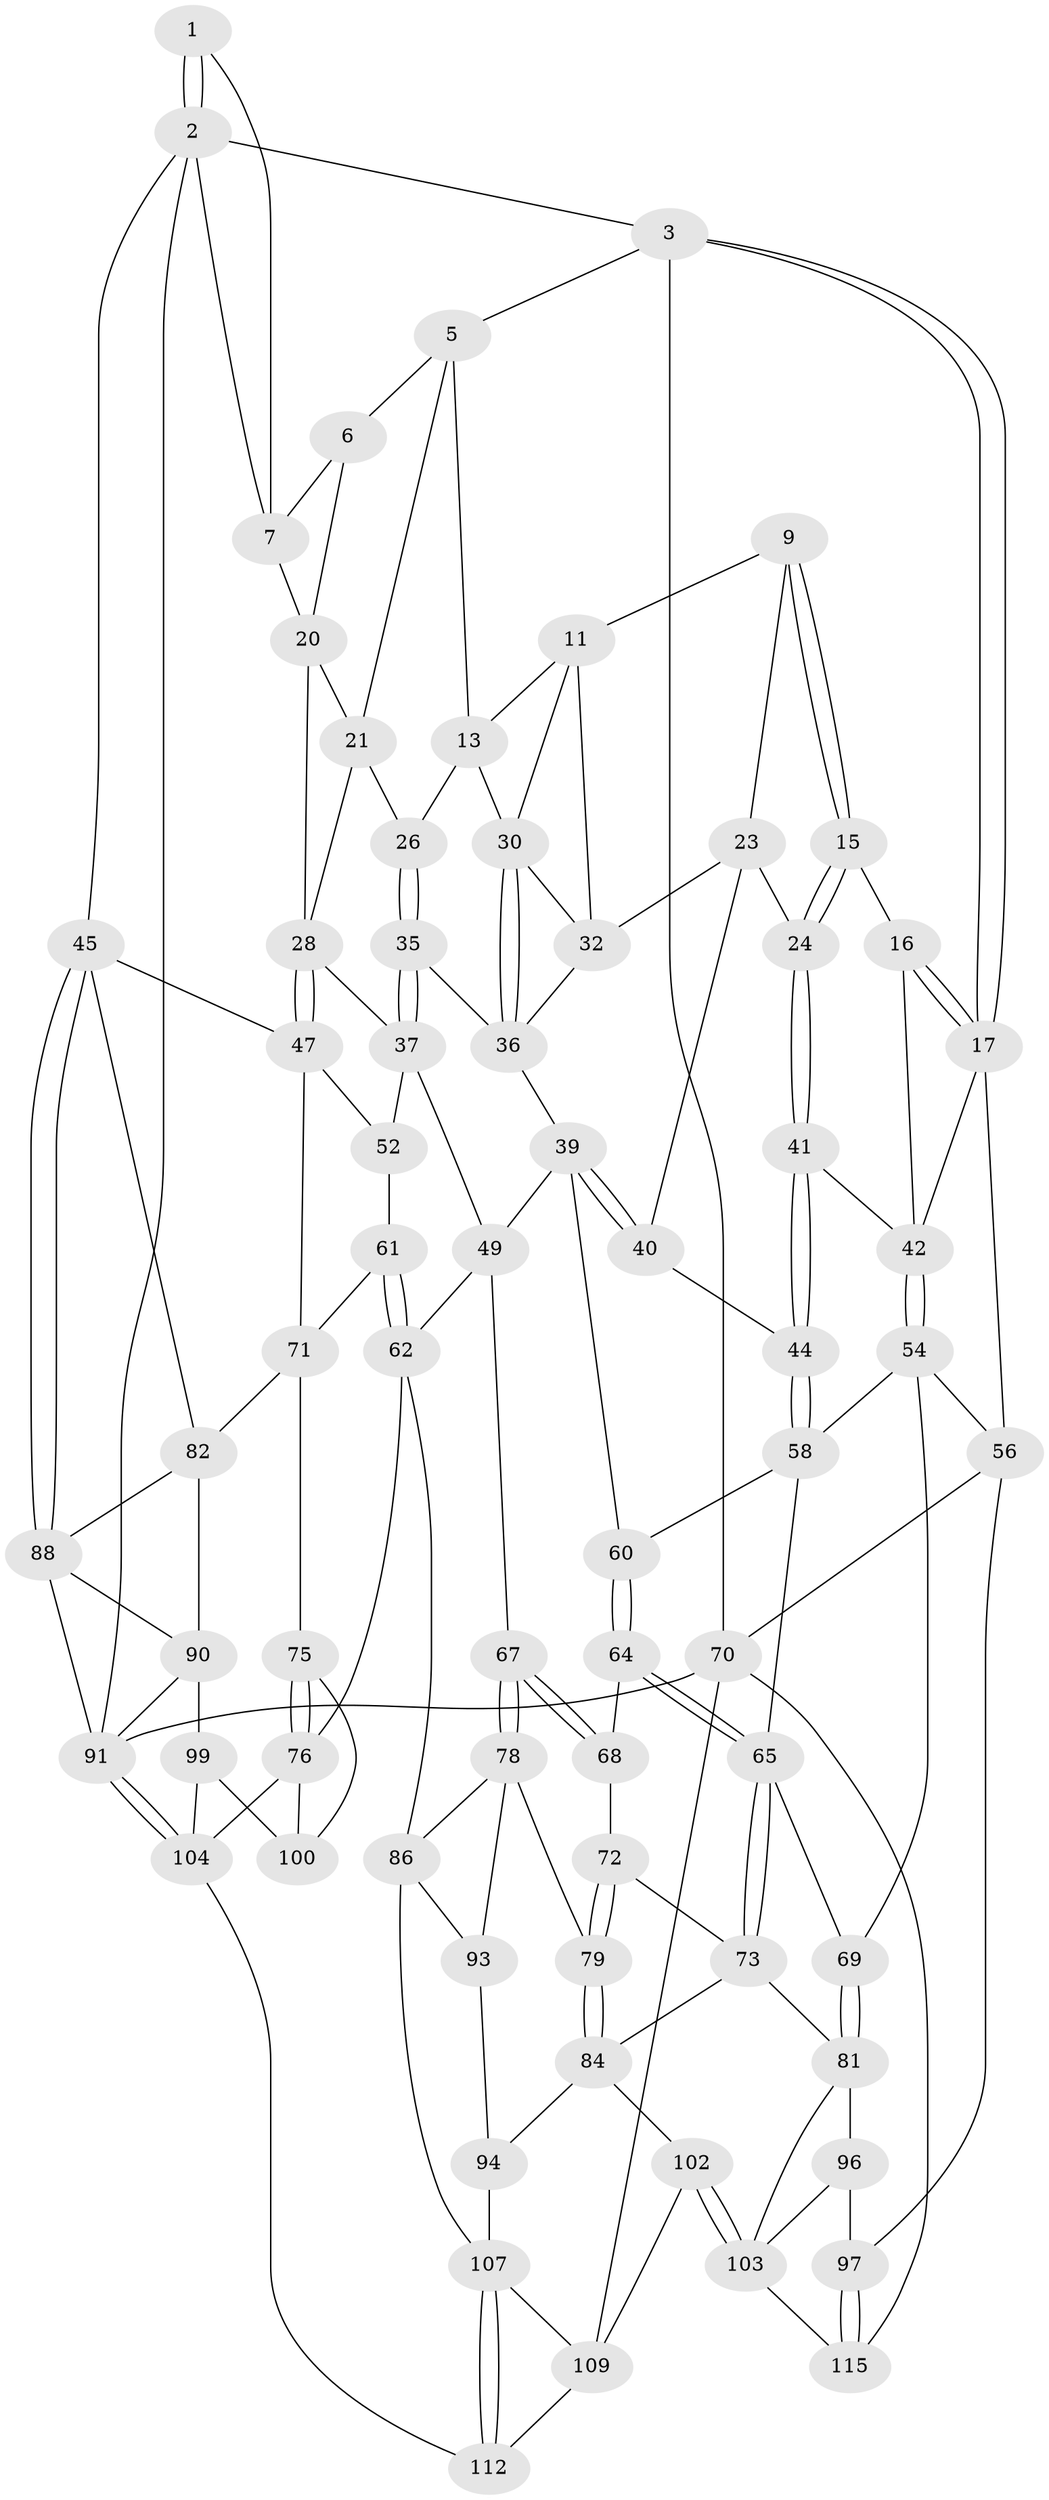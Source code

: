 // original degree distribution, {3: 0.02586206896551724, 6: 0.2413793103448276, 4: 0.2413793103448276, 5: 0.49137931034482757}
// Generated by graph-tools (version 1.1) at 2025/42/03/06/25 10:42:28]
// undirected, 71 vertices, 157 edges
graph export_dot {
graph [start="1"]
  node [color=gray90,style=filled];
  1 [pos="+1+0"];
  2 [pos="+1+0",super="+18"];
  3 [pos="+0+0",super="+4"];
  5 [pos="+0.697852638274553+0",super="+14"];
  6 [pos="+0.712327596146336+0",super="+8"];
  7 [pos="+0.8944331561626689+0.06733052890123331",super="+19"];
  9 [pos="+0.2636154778148545+0",super="+10"];
  11 [pos="+0.39240146748934185+0.11369317662983441",super="+12"];
  13 [pos="+0.5398186236861556+0.09930257360241147",super="+27"];
  15 [pos="+0+0.158805554302637"];
  16 [pos="+0+0.158787828071514"];
  17 [pos="+0+0.10190269619353716",super="+53"];
  20 [pos="+0.8301287871567623+0.14220397469396873",super="+22"];
  21 [pos="+0.7282306562261486+0.1353336759963611",super="+25"];
  23 [pos="+0.14685123650379353+0.1790628473264345",super="+34"];
  24 [pos="+0.12113238419509612+0.18703936844971042"];
  26 [pos="+0.6549859135846571+0.1992864013186727"];
  28 [pos="+0.8067537610902383+0.303638742575992",super="+29"];
  30 [pos="+0.5405628499424524+0.28305847859246935",super="+31"];
  32 [pos="+0.45865563977456236+0.2715428189291939",super="+33"];
  35 [pos="+0.6211462522343226+0.31117889778630603"];
  36 [pos="+0.5364616563068847+0.3108131852783876",super="+38"];
  37 [pos="+0.6914767026061517+0.35844683751570616",super="+48"];
  39 [pos="+0.48044269134251266+0.3818233747701755",super="+50"];
  40 [pos="+0.30479442006225915+0.33205262033042193"];
  41 [pos="+0.12011392905937633+0.3443347154072251"];
  42 [pos="+0.0727667059161425+0.39203040940263034",super="+43"];
  44 [pos="+0.26656935354816363+0.38742952898623073"];
  45 [pos="+1+0.487589232247749",super="+46"];
  47 [pos="+0.9299550541934534+0.5052760343648998",super="+51"];
  49 [pos="+0.538369582879695+0.5078665327699803",super="+63"];
  52 [pos="+0.6990813274678792+0.4676454121426902"];
  54 [pos="+0.10465650780032536+0.5107394815004722",super="+55"];
  56 [pos="+0+0.7207418832710804",super="+57"];
  58 [pos="+0.262171614285829+0.4317879845972077",super="+59"];
  60 [pos="+0.3063305741872964+0.4852407356127585"];
  61 [pos="+0.7176843954806702+0.5885518161230677"];
  62 [pos="+0.6451861068494995+0.6553056048364344",super="+77"];
  64 [pos="+0.3258933085806172+0.5420115892821988"];
  65 [pos="+0.27332191453302074+0.6088535048561792",super="+66"];
  67 [pos="+0.4884220998521579+0.5800580399249583"];
  68 [pos="+0.4198193561605661+0.5677008187572642"];
  69 [pos="+0.1674621638091309+0.644127034783374"];
  70 [pos="+0+1",super="+114"];
  71 [pos="+0.836526345617441+0.5750086868642743",super="+74"];
  72 [pos="+0.33535691326053335+0.6464716968233668"];
  73 [pos="+0.2782809789130012+0.6315992411105499",super="+80"];
  75 [pos="+0.6997954339155452+0.7753165630830592"];
  76 [pos="+0.697166303895529+0.7757984921662368",super="+110"];
  78 [pos="+0.4470985427758082+0.6888128492646347",super="+87"];
  79 [pos="+0.42662275856909304+0.6987398815902095"];
  81 [pos="+0.23892611287268567+0.7522238944468362",super="+95"];
  82 [pos="+0.9152500680954364+0.6475860259323668",super="+83"];
  84 [pos="+0.3154569468124999+0.7969561540913748",super="+85"];
  86 [pos="+0.5732169421352321+0.8238735993494749",super="+101"];
  88 [pos="+1+0.8823249013359508",super="+89"];
  90 [pos="+0.8964362261320571+0.7570924712135534",super="+98"];
  91 [pos="+1+1",super="+92"];
  93 [pos="+0.41423821267611605+0.8194594579292408"];
  94 [pos="+0.3581681266109343+0.8289690168211363"];
  96 [pos="+0+0.7584666688276068"];
  97 [pos="+0+0.7482140082685461"];
  99 [pos="+0.8522370410987268+0.821951257037962",super="+105"];
  100 [pos="+0.8145201091378614+0.8168305420840529",super="+106"];
  102 [pos="+0.263478655706201+0.8993687931214884"];
  103 [pos="+0.21396886380323282+0.9474694724659153",super="+116"];
  104 [pos="+1+1",super="+111"];
  107 [pos="+0.5090744245446388+0.9622631026061105",super="+108"];
  109 [pos="+0.34158844813351785+0.9496050640990614",super="+113"];
  112 [pos="+0.5474532684820995+1"];
  115 [pos="+0.18345519695819668+1"];
  1 -- 2;
  1 -- 2;
  1 -- 7;
  2 -- 3;
  2 -- 91;
  2 -- 45;
  2 -- 7;
  3 -- 17;
  3 -- 17;
  3 -- 70;
  3 -- 5;
  5 -- 6;
  5 -- 13;
  5 -- 21;
  6 -- 20;
  6 -- 7;
  7 -- 20;
  9 -- 15;
  9 -- 15;
  9 -- 11;
  9 -- 23;
  11 -- 13;
  11 -- 30;
  11 -- 32;
  13 -- 26;
  13 -- 30;
  15 -- 16;
  15 -- 24;
  15 -- 24;
  16 -- 17;
  16 -- 17;
  16 -- 42;
  17 -- 56;
  17 -- 42;
  20 -- 21;
  20 -- 28;
  21 -- 26;
  21 -- 28;
  23 -- 24;
  23 -- 40;
  23 -- 32;
  24 -- 41;
  24 -- 41;
  26 -- 35;
  26 -- 35;
  28 -- 47;
  28 -- 47;
  28 -- 37;
  30 -- 36;
  30 -- 36;
  30 -- 32;
  32 -- 36;
  35 -- 36;
  35 -- 37;
  35 -- 37;
  36 -- 39;
  37 -- 49;
  37 -- 52;
  39 -- 40;
  39 -- 40;
  39 -- 49;
  39 -- 60;
  40 -- 44;
  41 -- 42;
  41 -- 44;
  41 -- 44;
  42 -- 54;
  42 -- 54;
  44 -- 58;
  44 -- 58;
  45 -- 88;
  45 -- 88;
  45 -- 82;
  45 -- 47;
  47 -- 52;
  47 -- 71;
  49 -- 67;
  49 -- 62;
  52 -- 61;
  54 -- 58;
  54 -- 56;
  54 -- 69;
  56 -- 97;
  56 -- 70;
  58 -- 60;
  58 -- 65;
  60 -- 64;
  60 -- 64;
  61 -- 62;
  61 -- 62;
  61 -- 71;
  62 -- 86;
  62 -- 76;
  64 -- 65;
  64 -- 65;
  64 -- 68;
  65 -- 73;
  65 -- 73;
  65 -- 69;
  67 -- 68;
  67 -- 68;
  67 -- 78;
  67 -- 78;
  68 -- 72;
  69 -- 81;
  69 -- 81;
  70 -- 91;
  70 -- 115;
  70 -- 109;
  71 -- 75;
  71 -- 82;
  72 -- 73;
  72 -- 79;
  72 -- 79;
  73 -- 81;
  73 -- 84;
  75 -- 76;
  75 -- 76;
  75 -- 100;
  76 -- 100;
  76 -- 104;
  78 -- 79;
  78 -- 86;
  78 -- 93;
  79 -- 84;
  79 -- 84;
  81 -- 96;
  81 -- 103;
  82 -- 88;
  82 -- 90;
  84 -- 94;
  84 -- 102;
  86 -- 107;
  86 -- 93;
  88 -- 90;
  88 -- 91;
  90 -- 99;
  90 -- 91;
  91 -- 104;
  91 -- 104;
  93 -- 94;
  94 -- 107;
  96 -- 97;
  96 -- 103;
  97 -- 115;
  97 -- 115;
  99 -- 100 [weight=2];
  99 -- 104;
  102 -- 103;
  102 -- 103;
  102 -- 109;
  103 -- 115;
  104 -- 112;
  107 -- 112;
  107 -- 112;
  107 -- 109;
  109 -- 112;
}
